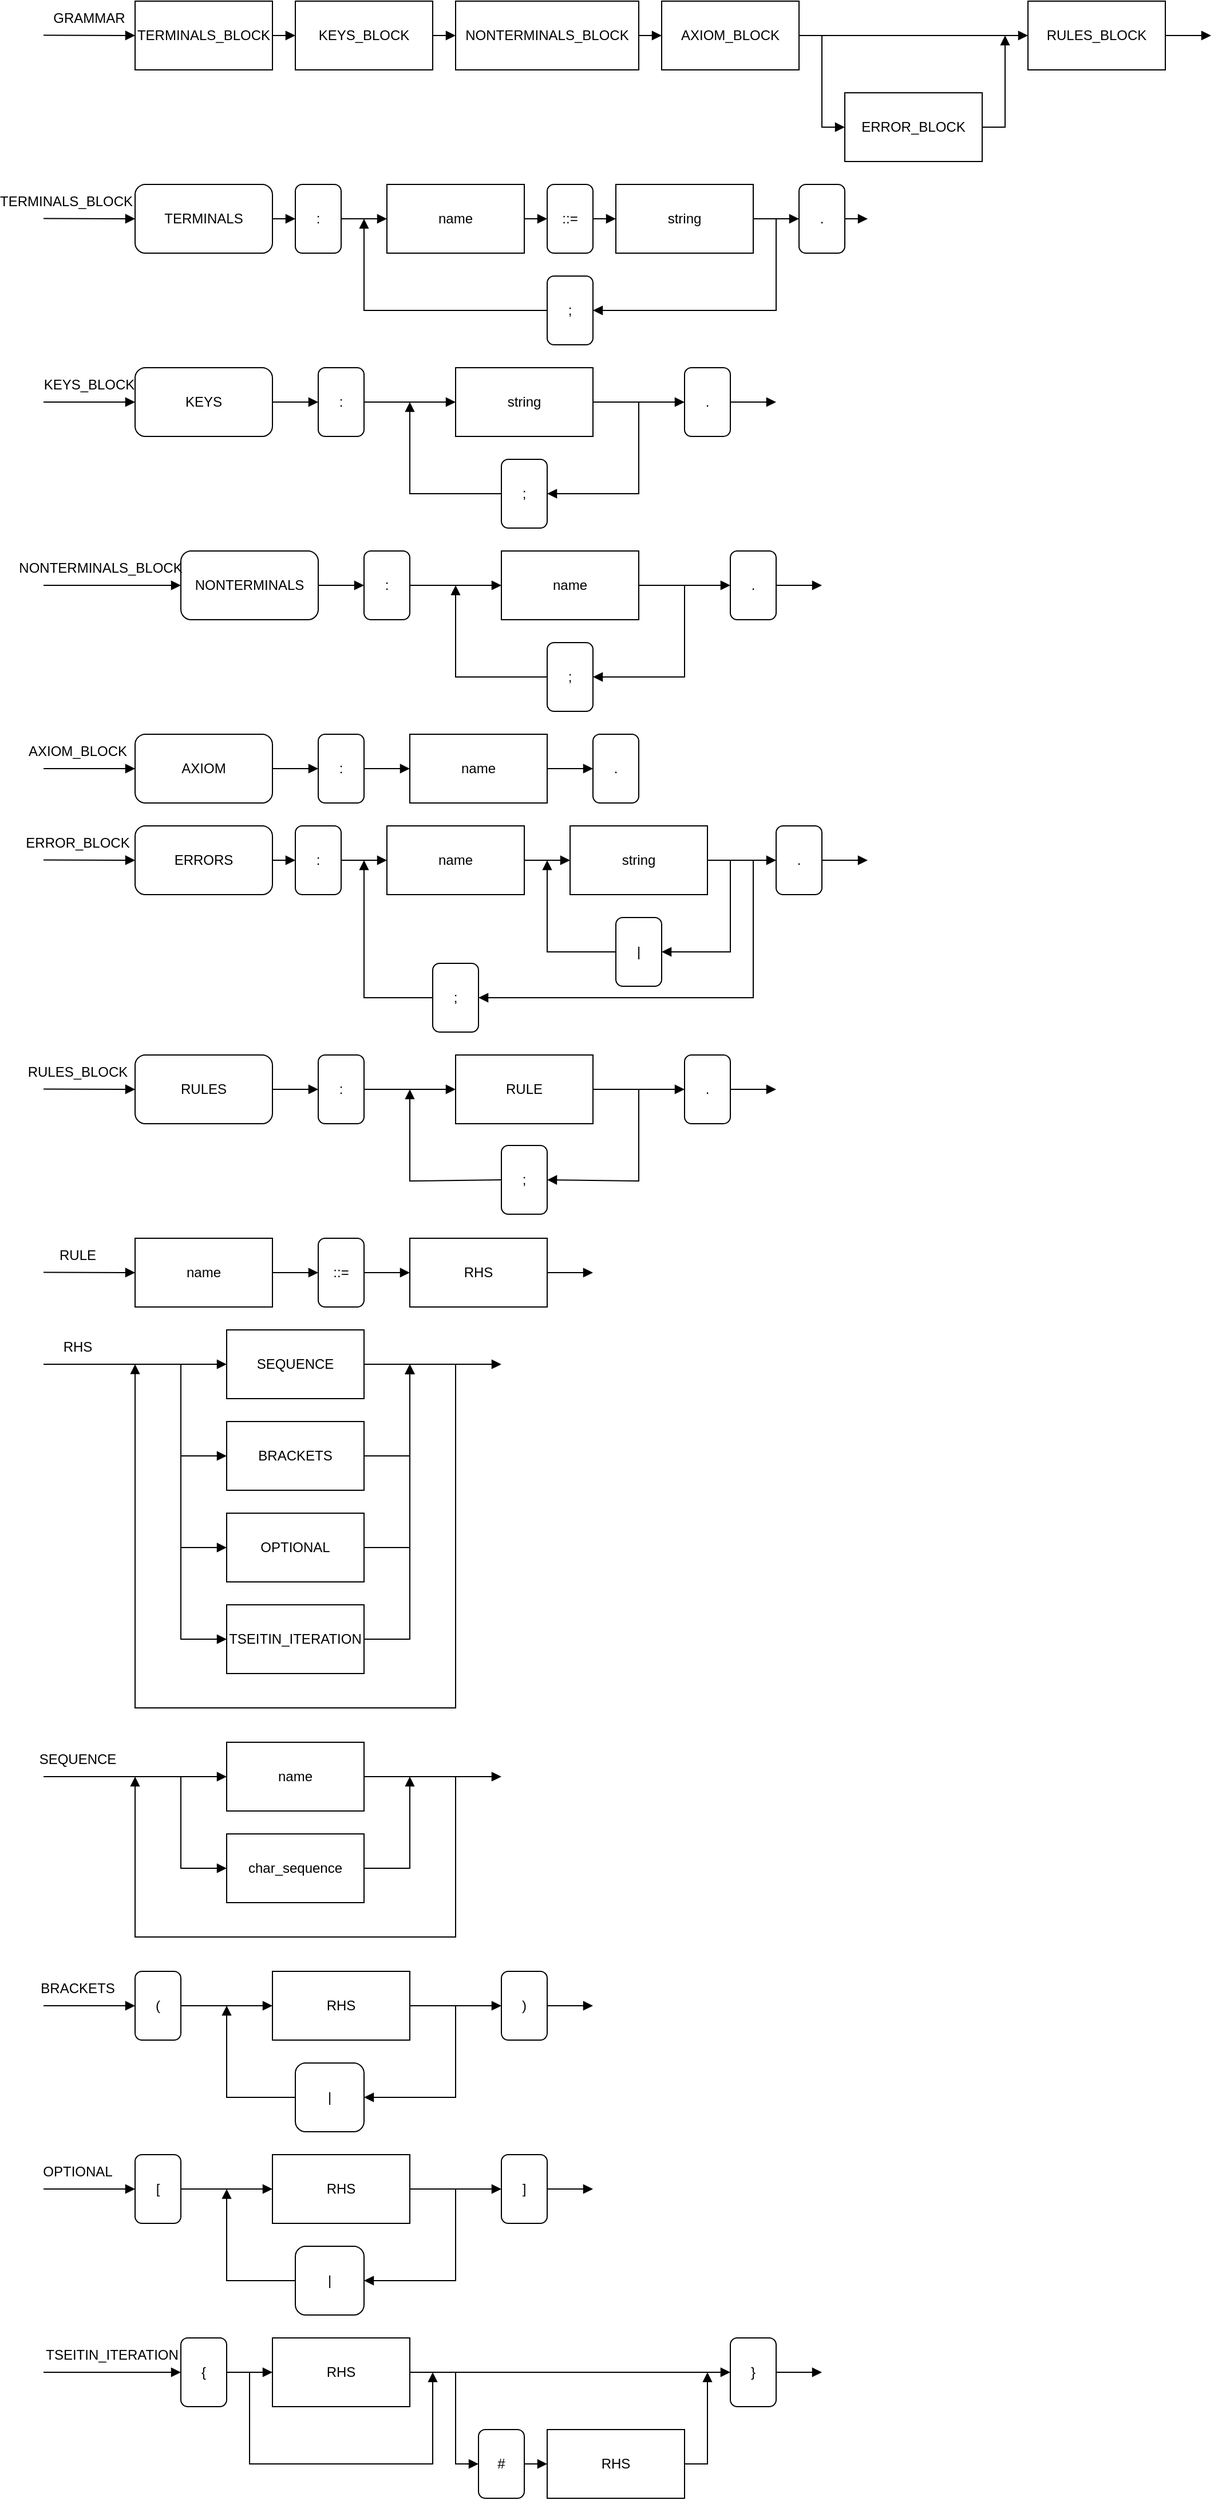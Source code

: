 <mxfile version="21.1.5" type="github">
  <diagram name="Страница 1" id="qNhFqZVVRsYE3jFUORQy">
    <mxGraphModel dx="1687" dy="2096" grid="1" gridSize="10" guides="1" tooltips="1" connect="1" arrows="1" fold="1" page="1" pageScale="1" pageWidth="827" pageHeight="1169" math="0" shadow="0">
      <root>
        <mxCell id="0" />
        <mxCell id="1" parent="0" />
        <mxCell id="5MP9on7kLRXi6ePTYMJ1-1" value="RULE" style="rounded=0;whiteSpace=wrap;html=1;fillColor=none;" parent="1" vertex="1">
          <mxGeometry x="400" y="210" width="120" height="60" as="geometry" />
        </mxCell>
        <mxCell id="5MP9on7kLRXi6ePTYMJ1-2" value=";" style="rounded=1;whiteSpace=wrap;html=1;fillColor=none;" parent="1" vertex="1">
          <mxGeometry x="440" y="289" width="40" height="60" as="geometry" />
        </mxCell>
        <mxCell id="5MP9on7kLRXi6ePTYMJ1-4" value="" style="endArrow=block;endFill=1;html=1;rounded=0;entryX=0;entryY=0.5;entryDx=0;entryDy=0;" parent="1" target="EMvxZKGha8OJJZh2xFW6-14" edge="1">
          <mxGeometry width="160" relative="1" as="geometry">
            <mxPoint x="520" y="240" as="sourcePoint" />
            <mxPoint x="600" y="240" as="targetPoint" />
          </mxGeometry>
        </mxCell>
        <mxCell id="5MP9on7kLRXi6ePTYMJ1-6" value="" style="endArrow=block;endFill=1;html=1;rounded=0;entryX=0;entryY=0.5;entryDx=0;entryDy=0;" parent="1" target="M0sprc6MTU-JVw_y2PMc-1" edge="1">
          <mxGeometry width="160" relative="1" as="geometry">
            <mxPoint x="40" y="239.71" as="sourcePoint" />
            <mxPoint x="120" y="240" as="targetPoint" />
          </mxGeometry>
        </mxCell>
        <mxCell id="5MP9on7kLRXi6ePTYMJ1-7" value="" style="endArrow=block;endFill=1;html=1;rounded=0;entryX=1;entryY=0.5;entryDx=0;entryDy=0;" parent="1" target="5MP9on7kLRXi6ePTYMJ1-2" edge="1">
          <mxGeometry width="160" relative="1" as="geometry">
            <mxPoint x="560" y="240" as="sourcePoint" />
            <mxPoint x="480" y="320.0" as="targetPoint" />
            <Array as="points">
              <mxPoint x="560" y="320" />
            </Array>
          </mxGeometry>
        </mxCell>
        <mxCell id="5MP9on7kLRXi6ePTYMJ1-8" value="" style="endArrow=block;endFill=1;html=1;rounded=0;exitX=0;exitY=0.5;exitDx=0;exitDy=0;" parent="1" source="5MP9on7kLRXi6ePTYMJ1-2" edge="1">
          <mxGeometry width="160" relative="1" as="geometry">
            <mxPoint x="280" y="320.0" as="sourcePoint" />
            <mxPoint x="360" y="240" as="targetPoint" />
            <Array as="points">
              <mxPoint x="360" y="320" />
            </Array>
          </mxGeometry>
        </mxCell>
        <mxCell id="5MP9on7kLRXi6ePTYMJ1-10" value="RULES_BLOCK" style="text;html=1;strokeColor=none;fillColor=none;align=center;verticalAlign=middle;whiteSpace=wrap;rounded=0;" parent="1" vertex="1">
          <mxGeometry x="40" y="210" width="60" height="30" as="geometry" />
        </mxCell>
        <mxCell id="5MP9on7kLRXi6ePTYMJ1-11" value="name" style="rounded=0;whiteSpace=wrap;html=1;fillColor=none;" parent="1" vertex="1">
          <mxGeometry x="120" y="370" width="120" height="60" as="geometry" />
        </mxCell>
        <mxCell id="5MP9on7kLRXi6ePTYMJ1-14" value="" style="endArrow=block;endFill=1;html=1;rounded=0;entryX=0;entryY=0.5;entryDx=0;entryDy=0;" parent="1" target="5MP9on7kLRXi6ePTYMJ1-11" edge="1">
          <mxGeometry width="160" relative="1" as="geometry">
            <mxPoint x="40" y="399.71" as="sourcePoint" />
            <mxPoint x="120" y="400" as="targetPoint" />
          </mxGeometry>
        </mxCell>
        <mxCell id="5MP9on7kLRXi6ePTYMJ1-17" value="RULE" style="text;html=1;strokeColor=none;fillColor=none;align=center;verticalAlign=middle;whiteSpace=wrap;rounded=0;" parent="1" vertex="1">
          <mxGeometry x="40" y="370" width="60" height="30" as="geometry" />
        </mxCell>
        <mxCell id="5MP9on7kLRXi6ePTYMJ1-27" value="" style="edgeStyle=orthogonalEdgeStyle;rounded=0;orthogonalLoop=1;jettySize=auto;html=1;endArrow=block;endFill=1;" parent="1" source="5MP9on7kLRXi6ePTYMJ1-21" target="5MP9on7kLRXi6ePTYMJ1-24" edge="1">
          <mxGeometry relative="1" as="geometry" />
        </mxCell>
        <mxCell id="5MP9on7kLRXi6ePTYMJ1-21" value="::=" style="rounded=1;whiteSpace=wrap;html=1;fillColor=none;" parent="1" vertex="1">
          <mxGeometry x="280" y="370" width="40" height="60" as="geometry" />
        </mxCell>
        <mxCell id="5MP9on7kLRXi6ePTYMJ1-22" value="" style="endArrow=block;endFill=1;html=1;rounded=0;exitX=1;exitY=0.5;exitDx=0;exitDy=0;" parent="1" source="5MP9on7kLRXi6ePTYMJ1-11" target="5MP9on7kLRXi6ePTYMJ1-21" edge="1">
          <mxGeometry width="160" relative="1" as="geometry">
            <mxPoint x="250" y="210" as="sourcePoint" />
            <mxPoint x="330" y="210" as="targetPoint" />
          </mxGeometry>
        </mxCell>
        <mxCell id="5MP9on7kLRXi6ePTYMJ1-24" value="RHS" style="rounded=0;whiteSpace=wrap;html=1;fillColor=none;" parent="1" vertex="1">
          <mxGeometry x="360" y="370" width="120" height="60" as="geometry" />
        </mxCell>
        <mxCell id="5MP9on7kLRXi6ePTYMJ1-28" value="" style="edgeStyle=orthogonalEdgeStyle;rounded=0;orthogonalLoop=1;jettySize=auto;html=1;endArrow=block;endFill=1;exitX=1;exitY=0.5;exitDx=0;exitDy=0;" parent="1" source="5MP9on7kLRXi6ePTYMJ1-24" edge="1">
          <mxGeometry relative="1" as="geometry">
            <mxPoint x="410" y="410" as="sourcePoint" />
            <mxPoint x="520" y="400" as="targetPoint" />
          </mxGeometry>
        </mxCell>
        <mxCell id="5MP9on7kLRXi6ePTYMJ1-29" value="SEQUENCE" style="rounded=0;whiteSpace=wrap;html=1;fillColor=none;" parent="1" vertex="1">
          <mxGeometry x="200" y="450" width="120" height="60" as="geometry" />
        </mxCell>
        <mxCell id="5MP9on7kLRXi6ePTYMJ1-30" value="" style="endArrow=block;endFill=1;html=1;rounded=0;entryX=0;entryY=0.5;entryDx=0;entryDy=0;" parent="1" target="5MP9on7kLRXi6ePTYMJ1-29" edge="1">
          <mxGeometry width="160" relative="1" as="geometry">
            <mxPoint x="40" y="480" as="sourcePoint" />
            <mxPoint x="160" y="480" as="targetPoint" />
          </mxGeometry>
        </mxCell>
        <mxCell id="5MP9on7kLRXi6ePTYMJ1-31" value="RHS" style="text;html=1;strokeColor=none;fillColor=none;align=center;verticalAlign=middle;whiteSpace=wrap;rounded=0;" parent="1" vertex="1">
          <mxGeometry x="40" y="450" width="60" height="30" as="geometry" />
        </mxCell>
        <mxCell id="5MP9on7kLRXi6ePTYMJ1-33" value="BRACKETS" style="rounded=0;whiteSpace=wrap;html=1;fillColor=none;" parent="1" vertex="1">
          <mxGeometry x="200" y="530" width="120" height="60" as="geometry" />
        </mxCell>
        <mxCell id="5MP9on7kLRXi6ePTYMJ1-34" value="" style="endArrow=block;endFill=1;html=1;rounded=0;entryX=0;entryY=0.5;entryDx=0;entryDy=0;" parent="1" target="5MP9on7kLRXi6ePTYMJ1-33" edge="1">
          <mxGeometry width="160" relative="1" as="geometry">
            <mxPoint x="160" y="480" as="sourcePoint" />
            <mxPoint x="210" y="490" as="targetPoint" />
            <Array as="points">
              <mxPoint x="160" y="560" />
            </Array>
          </mxGeometry>
        </mxCell>
        <mxCell id="5MP9on7kLRXi6ePTYMJ1-38" value="" style="endArrow=block;endFill=1;html=1;rounded=0;exitX=1;exitY=0.5;exitDx=0;exitDy=0;" parent="1" source="5MP9on7kLRXi6ePTYMJ1-29" edge="1">
          <mxGeometry width="160" relative="1" as="geometry">
            <mxPoint x="414" y="480" as="sourcePoint" />
            <mxPoint x="440" y="480" as="targetPoint" />
          </mxGeometry>
        </mxCell>
        <mxCell id="5MP9on7kLRXi6ePTYMJ1-61" value="" style="endArrow=block;endFill=1;html=1;rounded=0;exitX=1;exitY=0.5;exitDx=0;exitDy=0;" parent="1" source="5MP9on7kLRXi6ePTYMJ1-33" edge="1">
          <mxGeometry width="160" relative="1" as="geometry">
            <mxPoint x="170" y="490" as="sourcePoint" />
            <mxPoint x="360" y="480" as="targetPoint" />
            <Array as="points">
              <mxPoint x="360" y="560" />
            </Array>
          </mxGeometry>
        </mxCell>
        <mxCell id="x1TAo-HUrfApQlSHcTBA-4" value="" style="edgeStyle=orthogonalEdgeStyle;rounded=0;orthogonalLoop=1;jettySize=auto;html=1;endArrow=block;endFill=1;" parent="1" edge="1">
          <mxGeometry relative="1" as="geometry">
            <mxPoint x="400" y="480" as="sourcePoint" />
            <mxPoint x="120" y="480" as="targetPoint" />
            <Array as="points">
              <mxPoint x="400" y="780" />
              <mxPoint x="120" y="780" />
            </Array>
          </mxGeometry>
        </mxCell>
        <mxCell id="EMvxZKGha8OJJZh2xFW6-14" value="." style="rounded=1;whiteSpace=wrap;html=1;fillColor=none;" parent="1" vertex="1">
          <mxGeometry x="600" y="210" width="40" height="60" as="geometry" />
        </mxCell>
        <mxCell id="EMvxZKGha8OJJZh2xFW6-16" value="" style="edgeStyle=orthogonalEdgeStyle;rounded=0;orthogonalLoop=1;jettySize=auto;html=1;endArrow=block;endFill=1;exitX=1;exitY=0.5;exitDx=0;exitDy=0;" parent="1" source="EMvxZKGha8OJJZh2xFW6-14" edge="1">
          <mxGeometry relative="1" as="geometry">
            <mxPoint x="780" y="410" as="sourcePoint" />
            <mxPoint x="680" y="240" as="targetPoint" />
          </mxGeometry>
        </mxCell>
        <mxCell id="EMvxZKGha8OJJZh2xFW6-17" value="ERRORS" style="rounded=1;whiteSpace=wrap;html=1;fillColor=none;" parent="1" vertex="1">
          <mxGeometry x="120" y="10" width="120" height="60" as="geometry" />
        </mxCell>
        <mxCell id="EMvxZKGha8OJJZh2xFW6-19" value="" style="endArrow=block;endFill=1;html=1;rounded=0;entryX=0;entryY=0.5;entryDx=0;entryDy=0;" parent="1" target="EMvxZKGha8OJJZh2xFW6-24" edge="1">
          <mxGeometry width="160" relative="1" as="geometry">
            <mxPoint x="240" y="40" as="sourcePoint" />
            <mxPoint x="320" y="40" as="targetPoint" />
          </mxGeometry>
        </mxCell>
        <mxCell id="EMvxZKGha8OJJZh2xFW6-20" value="" style="endArrow=block;endFill=1;html=1;rounded=0;entryX=0;entryY=0.5;entryDx=0;entryDy=0;" parent="1" target="EMvxZKGha8OJJZh2xFW6-17" edge="1">
          <mxGeometry width="160" relative="1" as="geometry">
            <mxPoint x="40" y="39.71" as="sourcePoint" />
            <mxPoint x="120" y="40" as="targetPoint" />
          </mxGeometry>
        </mxCell>
        <mxCell id="EMvxZKGha8OJJZh2xFW6-23" value="ERROR_BLOCK" style="text;html=1;strokeColor=none;fillColor=none;align=center;verticalAlign=middle;whiteSpace=wrap;rounded=0;" parent="1" vertex="1">
          <mxGeometry x="40" y="10" width="60" height="30" as="geometry" />
        </mxCell>
        <mxCell id="EMvxZKGha8OJJZh2xFW6-24" value=":" style="rounded=1;whiteSpace=wrap;html=1;fillColor=none;" parent="1" vertex="1">
          <mxGeometry x="260" y="10" width="40" height="60" as="geometry" />
        </mxCell>
        <mxCell id="EMvxZKGha8OJJZh2xFW6-26" value="name" style="rounded=0;whiteSpace=wrap;html=1;fillColor=none;" parent="1" vertex="1">
          <mxGeometry x="340" y="10" width="120" height="60" as="geometry" />
        </mxCell>
        <mxCell id="EMvxZKGha8OJJZh2xFW6-27" value="string" style="rounded=0;whiteSpace=wrap;html=1;fillColor=none;" parent="1" vertex="1">
          <mxGeometry x="500" y="10" width="120" height="60" as="geometry" />
        </mxCell>
        <mxCell id="EMvxZKGha8OJJZh2xFW6-28" value="" style="endArrow=block;endFill=1;html=1;rounded=0;entryX=0;entryY=0.5;entryDx=0;entryDy=0;exitX=1;exitY=0.5;exitDx=0;exitDy=0;" parent="1" source="EMvxZKGha8OJJZh2xFW6-24" target="EMvxZKGha8OJJZh2xFW6-26" edge="1">
          <mxGeometry width="160" relative="1" as="geometry">
            <mxPoint x="250" y="50" as="sourcePoint" />
            <mxPoint x="290" y="50" as="targetPoint" />
          </mxGeometry>
        </mxCell>
        <mxCell id="EMvxZKGha8OJJZh2xFW6-29" value=";" style="rounded=1;whiteSpace=wrap;html=1;fillColor=none;" parent="1" vertex="1">
          <mxGeometry x="380" y="130" width="40" height="60" as="geometry" />
        </mxCell>
        <mxCell id="EMvxZKGha8OJJZh2xFW6-30" value="" style="endArrow=block;endFill=1;html=1;rounded=0;exitX=1;exitY=0.5;exitDx=0;exitDy=0;entryX=0;entryY=0.5;entryDx=0;entryDy=0;" parent="1" source="EMvxZKGha8OJJZh2xFW6-27" target="EMvxZKGha8OJJZh2xFW6-34" edge="1">
          <mxGeometry width="160" relative="1" as="geometry">
            <mxPoint x="330" y="50" as="sourcePoint" />
            <mxPoint x="760" y="40" as="targetPoint" />
          </mxGeometry>
        </mxCell>
        <mxCell id="EMvxZKGha8OJJZh2xFW6-31" value="" style="endArrow=block;endFill=1;html=1;rounded=0;entryX=0;entryY=0.5;entryDx=0;entryDy=0;exitX=1;exitY=0.5;exitDx=0;exitDy=0;" parent="1" source="EMvxZKGha8OJJZh2xFW6-26" target="EMvxZKGha8OJJZh2xFW6-27" edge="1">
          <mxGeometry width="160" relative="1" as="geometry">
            <mxPoint x="520" y="40" as="sourcePoint" />
            <mxPoint x="410" y="50" as="targetPoint" />
          </mxGeometry>
        </mxCell>
        <mxCell id="EMvxZKGha8OJJZh2xFW6-32" value="" style="endArrow=block;endFill=1;html=1;rounded=0;exitX=0;exitY=0.5;exitDx=0;exitDy=0;" parent="1" source="EMvxZKGha8OJJZh2xFW6-29" edge="1">
          <mxGeometry width="160" relative="1" as="geometry">
            <mxPoint x="340" y="60" as="sourcePoint" />
            <mxPoint x="320" y="40" as="targetPoint" />
            <Array as="points">
              <mxPoint x="320" y="160" />
            </Array>
          </mxGeometry>
        </mxCell>
        <mxCell id="EMvxZKGha8OJJZh2xFW6-33" value="" style="endArrow=block;endFill=1;html=1;rounded=0;entryX=1;entryY=0.5;entryDx=0;entryDy=0;" parent="1" target="EMvxZKGha8OJJZh2xFW6-29" edge="1">
          <mxGeometry width="160" relative="1" as="geometry">
            <mxPoint x="660" y="40" as="sourcePoint" />
            <mxPoint x="560" y="120" as="targetPoint" />
            <Array as="points">
              <mxPoint x="660" y="160" />
            </Array>
          </mxGeometry>
        </mxCell>
        <mxCell id="EMvxZKGha8OJJZh2xFW6-34" value="." style="rounded=1;whiteSpace=wrap;html=1;fillColor=none;" parent="1" vertex="1">
          <mxGeometry x="680" y="10" width="40" height="60" as="geometry" />
        </mxCell>
        <mxCell id="EMvxZKGha8OJJZh2xFW6-35" value="" style="edgeStyle=orthogonalEdgeStyle;rounded=0;orthogonalLoop=1;jettySize=auto;html=1;endArrow=block;endFill=1;exitX=1;exitY=0.5;exitDx=0;exitDy=0;" parent="1" source="EMvxZKGha8OJJZh2xFW6-34" edge="1">
          <mxGeometry relative="1" as="geometry">
            <mxPoint x="370" y="210" as="sourcePoint" />
            <mxPoint x="760" y="40" as="targetPoint" />
          </mxGeometry>
        </mxCell>
        <mxCell id="EMvxZKGha8OJJZh2xFW6-36" value="AXIOM" style="rounded=1;whiteSpace=wrap;html=1;fillColor=none;" parent="1" vertex="1">
          <mxGeometry x="120" y="-70" width="120" height="60" as="geometry" />
        </mxCell>
        <mxCell id="EMvxZKGha8OJJZh2xFW6-37" value="" style="endArrow=block;endFill=1;html=1;rounded=0;entryX=0;entryY=0.5;entryDx=0;entryDy=0;exitX=0;exitY=1;exitDx=0;exitDy=0;" parent="1" source="EMvxZKGha8OJJZh2xFW6-38" target="EMvxZKGha8OJJZh2xFW6-36" edge="1">
          <mxGeometry width="160" relative="1" as="geometry">
            <mxPoint x="30" y="-40.29" as="sourcePoint" />
            <mxPoint x="110" y="-40" as="targetPoint" />
          </mxGeometry>
        </mxCell>
        <mxCell id="EMvxZKGha8OJJZh2xFW6-38" value="AXIOM_BLOCK" style="text;html=1;strokeColor=none;fillColor=none;align=center;verticalAlign=middle;whiteSpace=wrap;rounded=0;" parent="1" vertex="1">
          <mxGeometry x="40" y="-70" width="60" height="30" as="geometry" />
        </mxCell>
        <mxCell id="EMvxZKGha8OJJZh2xFW6-39" value="" style="edgeStyle=orthogonalEdgeStyle;rounded=0;orthogonalLoop=1;jettySize=auto;html=1;endArrow=block;endFill=1;" parent="1" source="EMvxZKGha8OJJZh2xFW6-40" target="EMvxZKGha8OJJZh2xFW6-42" edge="1">
          <mxGeometry relative="1" as="geometry" />
        </mxCell>
        <mxCell id="EMvxZKGha8OJJZh2xFW6-40" value=":" style="rounded=1;whiteSpace=wrap;html=1;fillColor=none;" parent="1" vertex="1">
          <mxGeometry x="280" y="-70" width="40" height="60" as="geometry" />
        </mxCell>
        <mxCell id="EMvxZKGha8OJJZh2xFW6-41" value="" style="endArrow=block;endFill=1;html=1;rounded=0;exitX=1;exitY=0.5;exitDx=0;exitDy=0;" parent="1" source="EMvxZKGha8OJJZh2xFW6-36" target="EMvxZKGha8OJJZh2xFW6-40" edge="1">
          <mxGeometry width="160" relative="1" as="geometry">
            <mxPoint x="240" y="-230" as="sourcePoint" />
            <mxPoint x="320" y="-230" as="targetPoint" />
          </mxGeometry>
        </mxCell>
        <mxCell id="EMvxZKGha8OJJZh2xFW6-42" value="name" style="rounded=0;whiteSpace=wrap;html=1;fillColor=none;" parent="1" vertex="1">
          <mxGeometry x="360" y="-70" width="120" height="60" as="geometry" />
        </mxCell>
        <mxCell id="EMvxZKGha8OJJZh2xFW6-43" value="" style="edgeStyle=orthogonalEdgeStyle;rounded=0;orthogonalLoop=1;jettySize=auto;html=1;endArrow=block;endFill=1;exitX=1;exitY=0.5;exitDx=0;exitDy=0;entryX=0;entryY=0.5;entryDx=0;entryDy=0;" parent="1" source="EMvxZKGha8OJJZh2xFW6-42" target="EMvxZKGha8OJJZh2xFW6-45" edge="1">
          <mxGeometry relative="1" as="geometry">
            <mxPoint x="400" y="-30" as="sourcePoint" />
            <mxPoint x="510" y="-40" as="targetPoint" />
          </mxGeometry>
        </mxCell>
        <mxCell id="EMvxZKGha8OJJZh2xFW6-45" value="." style="rounded=1;whiteSpace=wrap;html=1;fillColor=none;" parent="1" vertex="1">
          <mxGeometry x="520" y="-70" width="40" height="60" as="geometry" />
        </mxCell>
        <mxCell id="EMvxZKGha8OJJZh2xFW6-46" value="NONTERMINALS" style="rounded=1;whiteSpace=wrap;html=1;fillColor=none;" parent="1" vertex="1">
          <mxGeometry x="160" y="-230" width="120" height="60" as="geometry" />
        </mxCell>
        <mxCell id="EMvxZKGha8OJJZh2xFW6-47" value="" style="endArrow=block;endFill=1;html=1;rounded=0;entryX=0;entryY=0.5;entryDx=0;entryDy=0;" parent="1" target="EMvxZKGha8OJJZh2xFW6-50" edge="1">
          <mxGeometry width="160" relative="1" as="geometry">
            <mxPoint x="280" y="-200" as="sourcePoint" />
            <mxPoint x="360" y="-200" as="targetPoint" />
          </mxGeometry>
        </mxCell>
        <mxCell id="EMvxZKGha8OJJZh2xFW6-48" value="" style="endArrow=block;endFill=1;html=1;rounded=0;entryX=0;entryY=0.5;entryDx=0;entryDy=0;" parent="1" target="EMvxZKGha8OJJZh2xFW6-46" edge="1">
          <mxGeometry width="160" relative="1" as="geometry">
            <mxPoint x="40" y="-200" as="sourcePoint" />
            <mxPoint x="160" y="-200" as="targetPoint" />
          </mxGeometry>
        </mxCell>
        <mxCell id="EMvxZKGha8OJJZh2xFW6-49" value="NONTERMINALS_BLOCK" style="text;html=1;strokeColor=none;fillColor=none;align=center;verticalAlign=middle;whiteSpace=wrap;rounded=0;" parent="1" vertex="1">
          <mxGeometry x="60" y="-230" width="60" height="30" as="geometry" />
        </mxCell>
        <mxCell id="EMvxZKGha8OJJZh2xFW6-50" value=":" style="rounded=1;whiteSpace=wrap;html=1;fillColor=none;" parent="1" vertex="1">
          <mxGeometry x="320" y="-230" width="40" height="60" as="geometry" />
        </mxCell>
        <mxCell id="EMvxZKGha8OJJZh2xFW6-51" value="name" style="rounded=0;whiteSpace=wrap;html=1;fillColor=none;" parent="1" vertex="1">
          <mxGeometry x="440" y="-230" width="120" height="60" as="geometry" />
        </mxCell>
        <mxCell id="EMvxZKGha8OJJZh2xFW6-53" value="" style="endArrow=block;endFill=1;html=1;rounded=0;entryX=0;entryY=0.5;entryDx=0;entryDy=0;exitX=1;exitY=0.5;exitDx=0;exitDy=0;" parent="1" source="EMvxZKGha8OJJZh2xFW6-50" target="EMvxZKGha8OJJZh2xFW6-51" edge="1">
          <mxGeometry width="160" relative="1" as="geometry">
            <mxPoint x="290" y="-190" as="sourcePoint" />
            <mxPoint x="330" y="-190" as="targetPoint" />
          </mxGeometry>
        </mxCell>
        <mxCell id="EMvxZKGha8OJJZh2xFW6-54" value=";" style="rounded=1;whiteSpace=wrap;html=1;fillColor=none;" parent="1" vertex="1">
          <mxGeometry x="480" y="-150" width="40" height="60" as="geometry" />
        </mxCell>
        <mxCell id="EMvxZKGha8OJJZh2xFW6-56" value="" style="endArrow=block;endFill=1;html=1;rounded=0;entryX=0;entryY=0.5;entryDx=0;entryDy=0;" parent="1" target="EMvxZKGha8OJJZh2xFW6-59" edge="1">
          <mxGeometry width="160" relative="1" as="geometry">
            <mxPoint x="560" y="-200" as="sourcePoint" />
            <mxPoint x="600" y="-200" as="targetPoint" />
          </mxGeometry>
        </mxCell>
        <mxCell id="EMvxZKGha8OJJZh2xFW6-57" value="" style="endArrow=block;endFill=1;html=1;rounded=0;" parent="1" edge="1">
          <mxGeometry width="160" relative="1" as="geometry">
            <mxPoint x="480" y="-120" as="sourcePoint" />
            <mxPoint x="400" y="-200" as="targetPoint" />
            <Array as="points">
              <mxPoint x="400" y="-120" />
            </Array>
          </mxGeometry>
        </mxCell>
        <mxCell id="EMvxZKGha8OJJZh2xFW6-58" value="" style="endArrow=block;endFill=1;html=1;rounded=0;entryX=1;entryY=0.5;entryDx=0;entryDy=0;" parent="1" target="EMvxZKGha8OJJZh2xFW6-54" edge="1">
          <mxGeometry width="160" relative="1" as="geometry">
            <mxPoint x="600" y="-200" as="sourcePoint" />
            <mxPoint x="600" y="-120" as="targetPoint" />
            <Array as="points">
              <mxPoint x="600" y="-120" />
            </Array>
          </mxGeometry>
        </mxCell>
        <mxCell id="EMvxZKGha8OJJZh2xFW6-59" value="." style="rounded=1;whiteSpace=wrap;html=1;fillColor=none;" parent="1" vertex="1">
          <mxGeometry x="640" y="-230" width="40" height="60" as="geometry" />
        </mxCell>
        <mxCell id="EMvxZKGha8OJJZh2xFW6-60" value="" style="edgeStyle=orthogonalEdgeStyle;rounded=0;orthogonalLoop=1;jettySize=auto;html=1;endArrow=block;endFill=1;exitX=1;exitY=0.5;exitDx=0;exitDy=0;" parent="1" source="EMvxZKGha8OJJZh2xFW6-59" edge="1">
          <mxGeometry relative="1" as="geometry">
            <mxPoint x="410" y="-30" as="sourcePoint" />
            <mxPoint x="720" y="-200" as="targetPoint" />
          </mxGeometry>
        </mxCell>
        <mxCell id="EMvxZKGha8OJJZh2xFW6-61" value="KEYS" style="rounded=1;whiteSpace=wrap;html=1;fillColor=none;" parent="1" vertex="1">
          <mxGeometry x="120" y="-390" width="120" height="60" as="geometry" />
        </mxCell>
        <mxCell id="EMvxZKGha8OJJZh2xFW6-62" value="" style="endArrow=block;endFill=1;html=1;rounded=0;entryX=0;entryY=0.5;entryDx=0;entryDy=0;" parent="1" target="EMvxZKGha8OJJZh2xFW6-65" edge="1">
          <mxGeometry width="160" relative="1" as="geometry">
            <mxPoint x="240" y="-360" as="sourcePoint" />
            <mxPoint x="320" y="-360" as="targetPoint" />
          </mxGeometry>
        </mxCell>
        <mxCell id="EMvxZKGha8OJJZh2xFW6-63" value="" style="endArrow=block;endFill=1;html=1;rounded=0;entryX=0;entryY=0.5;entryDx=0;entryDy=0;" parent="1" target="EMvxZKGha8OJJZh2xFW6-61" edge="1">
          <mxGeometry width="160" relative="1" as="geometry">
            <mxPoint x="40" y="-360" as="sourcePoint" />
            <mxPoint x="120" y="-360" as="targetPoint" />
          </mxGeometry>
        </mxCell>
        <mxCell id="EMvxZKGha8OJJZh2xFW6-64" value="KEYS_BLOCK" style="text;html=1;strokeColor=none;fillColor=none;align=center;verticalAlign=middle;whiteSpace=wrap;rounded=0;" parent="1" vertex="1">
          <mxGeometry x="50" y="-390" width="60" height="30" as="geometry" />
        </mxCell>
        <mxCell id="EMvxZKGha8OJJZh2xFW6-65" value=":" style="rounded=1;whiteSpace=wrap;html=1;fillColor=none;" parent="1" vertex="1">
          <mxGeometry x="280" y="-390" width="40" height="60" as="geometry" />
        </mxCell>
        <mxCell id="EMvxZKGha8OJJZh2xFW6-66" value="string" style="rounded=0;whiteSpace=wrap;html=1;fillColor=none;" parent="1" vertex="1">
          <mxGeometry x="400" y="-390" width="120" height="60" as="geometry" />
        </mxCell>
        <mxCell id="EMvxZKGha8OJJZh2xFW6-67" value="" style="endArrow=block;endFill=1;html=1;rounded=0;entryX=0;entryY=0.5;entryDx=0;entryDy=0;exitX=1;exitY=0.5;exitDx=0;exitDy=0;" parent="1" source="EMvxZKGha8OJJZh2xFW6-65" target="EMvxZKGha8OJJZh2xFW6-66" edge="1">
          <mxGeometry width="160" relative="1" as="geometry">
            <mxPoint x="250" y="-350" as="sourcePoint" />
            <mxPoint x="290" y="-350" as="targetPoint" />
          </mxGeometry>
        </mxCell>
        <mxCell id="EMvxZKGha8OJJZh2xFW6-68" value=";" style="rounded=1;whiteSpace=wrap;html=1;fillColor=none;" parent="1" vertex="1">
          <mxGeometry x="440" y="-310" width="40" height="60" as="geometry" />
        </mxCell>
        <mxCell id="EMvxZKGha8OJJZh2xFW6-69" value="" style="endArrow=block;endFill=1;html=1;rounded=0;entryX=0;entryY=0.5;entryDx=0;entryDy=0;" parent="1" target="EMvxZKGha8OJJZh2xFW6-72" edge="1">
          <mxGeometry width="160" relative="1" as="geometry">
            <mxPoint x="520" y="-360" as="sourcePoint" />
            <mxPoint x="560" y="-360" as="targetPoint" />
          </mxGeometry>
        </mxCell>
        <mxCell id="EMvxZKGha8OJJZh2xFW6-70" value="" style="endArrow=block;endFill=1;html=1;rounded=0;" parent="1" edge="1">
          <mxGeometry width="160" relative="1" as="geometry">
            <mxPoint x="440" y="-280" as="sourcePoint" />
            <mxPoint x="360" y="-360" as="targetPoint" />
            <Array as="points">
              <mxPoint x="360" y="-280" />
            </Array>
          </mxGeometry>
        </mxCell>
        <mxCell id="EMvxZKGha8OJJZh2xFW6-71" value="" style="endArrow=block;endFill=1;html=1;rounded=0;entryX=1;entryY=0.5;entryDx=0;entryDy=0;" parent="1" target="EMvxZKGha8OJJZh2xFW6-68" edge="1">
          <mxGeometry width="160" relative="1" as="geometry">
            <mxPoint x="560" y="-360" as="sourcePoint" />
            <mxPoint x="560" y="-280" as="targetPoint" />
            <Array as="points">
              <mxPoint x="560" y="-280" />
            </Array>
          </mxGeometry>
        </mxCell>
        <mxCell id="EMvxZKGha8OJJZh2xFW6-72" value="." style="rounded=1;whiteSpace=wrap;html=1;fillColor=none;" parent="1" vertex="1">
          <mxGeometry x="600" y="-390" width="40" height="60" as="geometry" />
        </mxCell>
        <mxCell id="EMvxZKGha8OJJZh2xFW6-73" value="" style="edgeStyle=orthogonalEdgeStyle;rounded=0;orthogonalLoop=1;jettySize=auto;html=1;endArrow=block;endFill=1;exitX=1;exitY=0.5;exitDx=0;exitDy=0;" parent="1" source="EMvxZKGha8OJJZh2xFW6-72" edge="1">
          <mxGeometry relative="1" as="geometry">
            <mxPoint x="370" y="-190" as="sourcePoint" />
            <mxPoint x="680" y="-360" as="targetPoint" />
          </mxGeometry>
        </mxCell>
        <mxCell id="EMvxZKGha8OJJZh2xFW6-75" value="TERMINALS" style="rounded=1;whiteSpace=wrap;html=1;fillColor=none;" parent="1" vertex="1">
          <mxGeometry x="120" y="-550" width="120" height="60" as="geometry" />
        </mxCell>
        <mxCell id="EMvxZKGha8OJJZh2xFW6-76" value="" style="endArrow=block;endFill=1;html=1;rounded=0;entryX=0;entryY=0.5;entryDx=0;entryDy=0;" parent="1" target="EMvxZKGha8OJJZh2xFW6-79" edge="1">
          <mxGeometry width="160" relative="1" as="geometry">
            <mxPoint x="240" y="-520" as="sourcePoint" />
            <mxPoint x="320" y="-520" as="targetPoint" />
          </mxGeometry>
        </mxCell>
        <mxCell id="EMvxZKGha8OJJZh2xFW6-77" value="" style="endArrow=block;endFill=1;html=1;rounded=0;entryX=0;entryY=0.5;entryDx=0;entryDy=0;" parent="1" target="EMvxZKGha8OJJZh2xFW6-75" edge="1">
          <mxGeometry width="160" relative="1" as="geometry">
            <mxPoint x="40" y="-520.29" as="sourcePoint" />
            <mxPoint x="120" y="-520" as="targetPoint" />
          </mxGeometry>
        </mxCell>
        <mxCell id="EMvxZKGha8OJJZh2xFW6-78" value="TERMINALS_BLOCK" style="text;html=1;strokeColor=none;fillColor=none;align=center;verticalAlign=middle;whiteSpace=wrap;rounded=0;" parent="1" vertex="1">
          <mxGeometry x="30" y="-550" width="60" height="30" as="geometry" />
        </mxCell>
        <mxCell id="EMvxZKGha8OJJZh2xFW6-79" value=":" style="rounded=1;whiteSpace=wrap;html=1;fillColor=none;" parent="1" vertex="1">
          <mxGeometry x="260" y="-550" width="40" height="60" as="geometry" />
        </mxCell>
        <mxCell id="EMvxZKGha8OJJZh2xFW6-80" value="name" style="rounded=0;whiteSpace=wrap;html=1;fillColor=none;" parent="1" vertex="1">
          <mxGeometry x="340" y="-550" width="120" height="60" as="geometry" />
        </mxCell>
        <mxCell id="EMvxZKGha8OJJZh2xFW6-81" value="string" style="rounded=0;whiteSpace=wrap;html=1;fillColor=none;" parent="1" vertex="1">
          <mxGeometry x="540" y="-550" width="120" height="60" as="geometry" />
        </mxCell>
        <mxCell id="EMvxZKGha8OJJZh2xFW6-82" value="" style="endArrow=block;endFill=1;html=1;rounded=0;entryX=0;entryY=0.5;entryDx=0;entryDy=0;exitX=1;exitY=0.5;exitDx=0;exitDy=0;" parent="1" source="EMvxZKGha8OJJZh2xFW6-79" target="EMvxZKGha8OJJZh2xFW6-80" edge="1">
          <mxGeometry width="160" relative="1" as="geometry">
            <mxPoint x="250" y="-510" as="sourcePoint" />
            <mxPoint x="290" y="-510" as="targetPoint" />
          </mxGeometry>
        </mxCell>
        <mxCell id="EMvxZKGha8OJJZh2xFW6-83" value="" style="endArrow=block;endFill=1;html=1;rounded=0;exitX=1;exitY=0.5;exitDx=0;exitDy=0;entryX=0;entryY=0.5;entryDx=0;entryDy=0;" parent="1" source="EMvxZKGha8OJJZh2xFW6-81" target="EMvxZKGha8OJJZh2xFW6-87" edge="1">
          <mxGeometry width="160" relative="1" as="geometry">
            <mxPoint x="330" y="-510" as="sourcePoint" />
            <mxPoint x="760" y="-520" as="targetPoint" />
          </mxGeometry>
        </mxCell>
        <mxCell id="EMvxZKGha8OJJZh2xFW6-84" value="" style="endArrow=block;endFill=1;html=1;rounded=0;entryX=0;entryY=0.5;entryDx=0;entryDy=0;exitX=1;exitY=0.5;exitDx=0;exitDy=0;" parent="1" source="EMvxZKGha8OJJZh2xFW6-80" target="EMvxZKGha8OJJZh2xFW6-90" edge="1">
          <mxGeometry width="160" relative="1" as="geometry">
            <mxPoint x="520" y="-520" as="sourcePoint" />
            <mxPoint x="410" y="-510" as="targetPoint" />
          </mxGeometry>
        </mxCell>
        <mxCell id="EMvxZKGha8OJJZh2xFW6-85" value="" style="endArrow=block;endFill=1;html=1;rounded=0;exitX=0;exitY=0.5;exitDx=0;exitDy=0;" parent="1" source="EMvxZKGha8OJJZh2xFW6-89" edge="1">
          <mxGeometry width="160" relative="1" as="geometry">
            <mxPoint x="520" y="-440" as="sourcePoint" />
            <mxPoint x="320" y="-520" as="targetPoint" />
            <Array as="points">
              <mxPoint x="320" y="-440" />
            </Array>
          </mxGeometry>
        </mxCell>
        <mxCell id="EMvxZKGha8OJJZh2xFW6-86" value="" style="endArrow=block;endFill=1;html=1;rounded=0;entryX=1;entryY=0.5;entryDx=0;entryDy=0;" parent="1" target="EMvxZKGha8OJJZh2xFW6-89" edge="1">
          <mxGeometry width="160" relative="1" as="geometry">
            <mxPoint x="680" y="-520" as="sourcePoint" />
            <mxPoint x="560" y="-440" as="targetPoint" />
            <Array as="points">
              <mxPoint x="680" y="-440" />
            </Array>
          </mxGeometry>
        </mxCell>
        <mxCell id="EMvxZKGha8OJJZh2xFW6-87" value="." style="rounded=1;whiteSpace=wrap;html=1;fillColor=none;" parent="1" vertex="1">
          <mxGeometry x="700" y="-550" width="40" height="60" as="geometry" />
        </mxCell>
        <mxCell id="EMvxZKGha8OJJZh2xFW6-88" value="" style="edgeStyle=orthogonalEdgeStyle;rounded=0;orthogonalLoop=1;jettySize=auto;html=1;endArrow=block;endFill=1;exitX=1;exitY=0.5;exitDx=0;exitDy=0;" parent="1" source="EMvxZKGha8OJJZh2xFW6-87" edge="1">
          <mxGeometry relative="1" as="geometry">
            <mxPoint x="450" y="-350" as="sourcePoint" />
            <mxPoint x="760" y="-520" as="targetPoint" />
          </mxGeometry>
        </mxCell>
        <mxCell id="EMvxZKGha8OJJZh2xFW6-89" value=";" style="rounded=1;whiteSpace=wrap;html=1;fillColor=none;" parent="1" vertex="1">
          <mxGeometry x="480" y="-470" width="40" height="60" as="geometry" />
        </mxCell>
        <mxCell id="EMvxZKGha8OJJZh2xFW6-90" value="::=" style="rounded=1;whiteSpace=wrap;html=1;fillColor=none;" parent="1" vertex="1">
          <mxGeometry x="480" y="-550" width="40" height="60" as="geometry" />
        </mxCell>
        <mxCell id="EMvxZKGha8OJJZh2xFW6-91" value="" style="endArrow=block;endFill=1;html=1;rounded=0;entryX=0;entryY=0.5;entryDx=0;entryDy=0;exitX=1;exitY=0.5;exitDx=0;exitDy=0;" parent="1" source="EMvxZKGha8OJJZh2xFW6-90" target="EMvxZKGha8OJJZh2xFW6-81" edge="1">
          <mxGeometry width="160" relative="1" as="geometry">
            <mxPoint x="530" y="-510" as="sourcePoint" />
            <mxPoint x="570" y="-510" as="targetPoint" />
          </mxGeometry>
        </mxCell>
        <mxCell id="EMvxZKGha8OJJZh2xFW6-92" value="TERMINALS_BLOCK" style="rounded=0;whiteSpace=wrap;html=1;fillColor=none;" parent="1" vertex="1">
          <mxGeometry x="120" y="-710" width="120" height="60" as="geometry" />
        </mxCell>
        <mxCell id="EMvxZKGha8OJJZh2xFW6-94" value="" style="endArrow=block;endFill=1;html=1;rounded=0;entryX=0;entryY=0.5;entryDx=0;entryDy=0;" parent="1" target="EMvxZKGha8OJJZh2xFW6-92" edge="1">
          <mxGeometry width="160" relative="1" as="geometry">
            <mxPoint x="40" y="-680.29" as="sourcePoint" />
            <mxPoint x="120" y="-680" as="targetPoint" />
          </mxGeometry>
        </mxCell>
        <mxCell id="EMvxZKGha8OJJZh2xFW6-95" value="GRAMMAR" style="text;html=1;strokeColor=none;fillColor=none;align=center;verticalAlign=middle;whiteSpace=wrap;rounded=0;" parent="1" vertex="1">
          <mxGeometry x="50" y="-710" width="60" height="30" as="geometry" />
        </mxCell>
        <mxCell id="EMvxZKGha8OJJZh2xFW6-109" value="KEYS_BLOCK" style="rounded=0;whiteSpace=wrap;html=1;fillColor=none;" parent="1" vertex="1">
          <mxGeometry x="260" y="-710" width="120" height="60" as="geometry" />
        </mxCell>
        <mxCell id="EMvxZKGha8OJJZh2xFW6-111" value="NONTERMINALS_BLOCK" style="rounded=0;whiteSpace=wrap;html=1;fillColor=none;" parent="1" vertex="1">
          <mxGeometry x="400" y="-710" width="160" height="60" as="geometry" />
        </mxCell>
        <mxCell id="EMvxZKGha8OJJZh2xFW6-112" value="AXIOM_BLOCK" style="rounded=0;whiteSpace=wrap;html=1;fillColor=none;" parent="1" vertex="1">
          <mxGeometry x="580" y="-710" width="120" height="60" as="geometry" />
        </mxCell>
        <mxCell id="EMvxZKGha8OJJZh2xFW6-113" value="ERROR_BLOCK" style="rounded=0;whiteSpace=wrap;html=1;fillColor=none;" parent="1" vertex="1">
          <mxGeometry x="740" y="-630" width="120" height="60" as="geometry" />
        </mxCell>
        <mxCell id="EMvxZKGha8OJJZh2xFW6-114" value="RULES_BLOCK" style="rounded=0;whiteSpace=wrap;html=1;fillColor=none;" parent="1" vertex="1">
          <mxGeometry x="900" y="-710" width="120" height="60" as="geometry" />
        </mxCell>
        <mxCell id="EMvxZKGha8OJJZh2xFW6-115" value="" style="endArrow=block;endFill=1;html=1;rounded=0;entryX=0;entryY=0.5;entryDx=0;entryDy=0;exitX=1;exitY=0.5;exitDx=0;exitDy=0;" parent="1" source="EMvxZKGha8OJJZh2xFW6-92" target="EMvxZKGha8OJJZh2xFW6-109" edge="1">
          <mxGeometry width="160" relative="1" as="geometry">
            <mxPoint x="310" y="-510" as="sourcePoint" />
            <mxPoint x="350" y="-510" as="targetPoint" />
          </mxGeometry>
        </mxCell>
        <mxCell id="EMvxZKGha8OJJZh2xFW6-116" value="" style="endArrow=block;endFill=1;html=1;rounded=0;entryX=0;entryY=0.5;entryDx=0;entryDy=0;exitX=1;exitY=0.5;exitDx=0;exitDy=0;" parent="1" source="EMvxZKGha8OJJZh2xFW6-109" target="EMvxZKGha8OJJZh2xFW6-111" edge="1">
          <mxGeometry width="160" relative="1" as="geometry">
            <mxPoint x="250" y="-670" as="sourcePoint" />
            <mxPoint x="270" y="-670" as="targetPoint" />
          </mxGeometry>
        </mxCell>
        <mxCell id="EMvxZKGha8OJJZh2xFW6-117" value="" style="endArrow=block;endFill=1;html=1;rounded=0;entryX=0;entryY=0.5;entryDx=0;entryDy=0;exitX=1;exitY=0.5;exitDx=0;exitDy=0;" parent="1" source="EMvxZKGha8OJJZh2xFW6-111" target="EMvxZKGha8OJJZh2xFW6-112" edge="1">
          <mxGeometry width="160" relative="1" as="geometry">
            <mxPoint x="390" y="-670" as="sourcePoint" />
            <mxPoint x="410" y="-670" as="targetPoint" />
          </mxGeometry>
        </mxCell>
        <mxCell id="EMvxZKGha8OJJZh2xFW6-118" value="" style="endArrow=block;endFill=1;html=1;rounded=0;entryX=0;entryY=0.5;entryDx=0;entryDy=0;exitX=1;exitY=0.5;exitDx=0;exitDy=0;" parent="1" source="EMvxZKGha8OJJZh2xFW6-112" target="EMvxZKGha8OJJZh2xFW6-114" edge="1">
          <mxGeometry width="160" relative="1" as="geometry">
            <mxPoint x="570" y="-670" as="sourcePoint" />
            <mxPoint x="590" y="-670" as="targetPoint" />
          </mxGeometry>
        </mxCell>
        <mxCell id="EMvxZKGha8OJJZh2xFW6-119" value="" style="endArrow=block;endFill=1;html=1;rounded=0;exitX=1;exitY=0.5;exitDx=0;exitDy=0;" parent="1" source="EMvxZKGha8OJJZh2xFW6-114" edge="1">
          <mxGeometry width="160" relative="1" as="geometry">
            <mxPoint x="710" y="-670" as="sourcePoint" />
            <mxPoint x="1060" y="-680" as="targetPoint" />
          </mxGeometry>
        </mxCell>
        <mxCell id="EMvxZKGha8OJJZh2xFW6-120" value="" style="endArrow=block;endFill=1;html=1;rounded=0;entryX=0;entryY=0.5;entryDx=0;entryDy=0;exitX=1;exitY=0.5;exitDx=0;exitDy=0;" parent="1" source="EMvxZKGha8OJJZh2xFW6-112" target="EMvxZKGha8OJJZh2xFW6-113" edge="1">
          <mxGeometry width="160" relative="1" as="geometry">
            <mxPoint x="720" y="-660" as="sourcePoint" />
            <mxPoint x="920" y="-660" as="targetPoint" />
            <Array as="points">
              <mxPoint x="720" y="-680" />
              <mxPoint x="720" y="-600" />
            </Array>
          </mxGeometry>
        </mxCell>
        <mxCell id="EMvxZKGha8OJJZh2xFW6-121" value="" style="endArrow=block;endFill=1;html=1;rounded=0;exitX=1;exitY=0.5;exitDx=0;exitDy=0;" parent="1" source="EMvxZKGha8OJJZh2xFW6-113" edge="1">
          <mxGeometry width="160" relative="1" as="geometry">
            <mxPoint x="730" y="-650" as="sourcePoint" />
            <mxPoint x="880" y="-680" as="targetPoint" />
            <Array as="points">
              <mxPoint x="880" y="-600" />
            </Array>
          </mxGeometry>
        </mxCell>
        <mxCell id="a667V6RBN3pLzcTl1_Iv-1" value="|" style="rounded=1;whiteSpace=wrap;html=1;fillColor=none;" parent="1" vertex="1">
          <mxGeometry x="540" y="90" width="40" height="60" as="geometry" />
        </mxCell>
        <mxCell id="a667V6RBN3pLzcTl1_Iv-2" value="" style="endArrow=block;endFill=1;html=1;rounded=0;exitX=0;exitY=0.5;exitDx=0;exitDy=0;" parent="1" source="a667V6RBN3pLzcTl1_Iv-1" edge="1">
          <mxGeometry width="160" relative="1" as="geometry">
            <mxPoint x="390" y="170" as="sourcePoint" />
            <mxPoint x="480" y="40" as="targetPoint" />
            <Array as="points">
              <mxPoint x="480" y="120" />
            </Array>
          </mxGeometry>
        </mxCell>
        <mxCell id="a667V6RBN3pLzcTl1_Iv-3" value="" style="endArrow=block;endFill=1;html=1;rounded=0;entryX=1;entryY=0.5;entryDx=0;entryDy=0;" parent="1" target="a667V6RBN3pLzcTl1_Iv-1" edge="1">
          <mxGeometry width="160" relative="1" as="geometry">
            <mxPoint x="640" y="40" as="sourcePoint" />
            <mxPoint x="430" y="170" as="targetPoint" />
            <Array as="points">
              <mxPoint x="640" y="120" />
            </Array>
          </mxGeometry>
        </mxCell>
        <mxCell id="M0sprc6MTU-JVw_y2PMc-1" value="RULES" style="rounded=1;whiteSpace=wrap;html=1;fillColor=none;" parent="1" vertex="1">
          <mxGeometry x="120" y="210" width="120" height="60" as="geometry" />
        </mxCell>
        <mxCell id="M0sprc6MTU-JVw_y2PMc-2" value=":" style="rounded=1;whiteSpace=wrap;html=1;fillColor=none;" parent="1" vertex="1">
          <mxGeometry x="280" y="210" width="40" height="60" as="geometry" />
        </mxCell>
        <mxCell id="M0sprc6MTU-JVw_y2PMc-3" value="" style="edgeStyle=orthogonalEdgeStyle;rounded=0;orthogonalLoop=1;jettySize=auto;html=1;endArrow=block;endFill=1;exitX=1;exitY=0.5;exitDx=0;exitDy=0;" parent="1" source="M0sprc6MTU-JVw_y2PMc-1" edge="1">
          <mxGeometry relative="1" as="geometry">
            <mxPoint x="650" y="250" as="sourcePoint" />
            <mxPoint x="280" y="240" as="targetPoint" />
          </mxGeometry>
        </mxCell>
        <mxCell id="M0sprc6MTU-JVw_y2PMc-4" value="" style="edgeStyle=orthogonalEdgeStyle;rounded=0;orthogonalLoop=1;jettySize=auto;html=1;endArrow=block;endFill=1;exitX=1;exitY=0.5;exitDx=0;exitDy=0;entryX=0;entryY=0.5;entryDx=0;entryDy=0;" parent="1" source="M0sprc6MTU-JVw_y2PMc-2" target="5MP9on7kLRXi6ePTYMJ1-1" edge="1">
          <mxGeometry relative="1" as="geometry">
            <mxPoint x="250" y="250" as="sourcePoint" />
            <mxPoint x="290" y="250" as="targetPoint" />
          </mxGeometry>
        </mxCell>
        <mxCell id="G-3sDtja67vkl1eKElZE-12" value="name" style="rounded=0;whiteSpace=wrap;html=1;fillColor=none;" vertex="1" parent="1">
          <mxGeometry x="200" y="810" width="120" height="60" as="geometry" />
        </mxCell>
        <mxCell id="G-3sDtja67vkl1eKElZE-13" value="char_sequence" style="rounded=0;whiteSpace=wrap;html=1;fillColor=none;" vertex="1" parent="1">
          <mxGeometry x="200" y="890" width="120" height="60" as="geometry" />
        </mxCell>
        <mxCell id="G-3sDtja67vkl1eKElZE-14" value="" style="endArrow=block;endFill=1;html=1;rounded=0;entryX=0;entryY=0.5;entryDx=0;entryDy=0;" edge="1" parent="1" target="G-3sDtja67vkl1eKElZE-13">
          <mxGeometry width="160" relative="1" as="geometry">
            <mxPoint x="160" y="840" as="sourcePoint" />
            <mxPoint x="210" y="850" as="targetPoint" />
            <Array as="points">
              <mxPoint x="160" y="920" />
            </Array>
          </mxGeometry>
        </mxCell>
        <mxCell id="G-3sDtja67vkl1eKElZE-15" value="" style="endArrow=block;endFill=1;html=1;rounded=0;exitX=1;exitY=0.5;exitDx=0;exitDy=0;" edge="1" parent="1" source="G-3sDtja67vkl1eKElZE-13">
          <mxGeometry width="160" relative="1" as="geometry">
            <mxPoint x="170" y="850" as="sourcePoint" />
            <mxPoint x="360" y="840" as="targetPoint" />
            <Array as="points">
              <mxPoint x="360" y="920" />
            </Array>
          </mxGeometry>
        </mxCell>
        <mxCell id="G-3sDtja67vkl1eKElZE-16" value="" style="edgeStyle=orthogonalEdgeStyle;rounded=0;orthogonalLoop=1;jettySize=auto;html=1;endArrow=block;endFill=1;" edge="1" parent="1">
          <mxGeometry relative="1" as="geometry">
            <mxPoint x="400" y="840" as="sourcePoint" />
            <mxPoint x="120" y="840" as="targetPoint" />
            <Array as="points">
              <mxPoint x="400" y="980" />
              <mxPoint x="120" y="980" />
            </Array>
          </mxGeometry>
        </mxCell>
        <mxCell id="G-3sDtja67vkl1eKElZE-17" value="" style="endArrow=block;endFill=1;html=1;rounded=0;entryX=0;entryY=0.5;entryDx=0;entryDy=0;" edge="1" parent="1" target="G-3sDtja67vkl1eKElZE-12">
          <mxGeometry width="160" relative="1" as="geometry">
            <mxPoint x="40" y="840" as="sourcePoint" />
            <mxPoint x="210" y="170" as="targetPoint" />
          </mxGeometry>
        </mxCell>
        <mxCell id="G-3sDtja67vkl1eKElZE-18" value="" style="endArrow=block;endFill=1;html=1;rounded=0;exitX=1;exitY=0.5;exitDx=0;exitDy=0;" edge="1" parent="1" source="G-3sDtja67vkl1eKElZE-12">
          <mxGeometry width="160" relative="1" as="geometry">
            <mxPoint x="50" y="850" as="sourcePoint" />
            <mxPoint x="440" y="840" as="targetPoint" />
          </mxGeometry>
        </mxCell>
        <mxCell id="G-3sDtja67vkl1eKElZE-19" value="SEQUENCE" style="text;html=1;strokeColor=none;fillColor=none;align=center;verticalAlign=middle;whiteSpace=wrap;rounded=0;" vertex="1" parent="1">
          <mxGeometry x="40" y="810" width="60" height="30" as="geometry" />
        </mxCell>
        <mxCell id="G-3sDtja67vkl1eKElZE-20" value="RHS" style="rounded=0;whiteSpace=wrap;html=1;fillColor=none;" vertex="1" parent="1">
          <mxGeometry x="240" y="1010" width="120" height="60" as="geometry" />
        </mxCell>
        <mxCell id="G-3sDtja67vkl1eKElZE-21" value="" style="endArrow=block;endFill=1;html=1;rounded=0;entryX=1;entryY=0.5;entryDx=0;entryDy=0;exitX=1;exitY=0.5;exitDx=0;exitDy=0;" edge="1" parent="1" source="G-3sDtja67vkl1eKElZE-20" target="G-3sDtja67vkl1eKElZE-22">
          <mxGeometry width="160" relative="1" as="geometry">
            <mxPoint x="540" y="1040" as="sourcePoint" />
            <mxPoint x="410" y="840" as="targetPoint" />
            <Array as="points">
              <mxPoint x="400" y="1040" />
              <mxPoint x="400" y="1120" />
            </Array>
          </mxGeometry>
        </mxCell>
        <mxCell id="G-3sDtja67vkl1eKElZE-22" value="|" style="rounded=1;whiteSpace=wrap;html=1;fillColor=none;" vertex="1" parent="1">
          <mxGeometry x="260" y="1090" width="60" height="60" as="geometry" />
        </mxCell>
        <mxCell id="G-3sDtja67vkl1eKElZE-23" value="" style="endArrow=block;endFill=1;html=1;rounded=0;exitX=0;exitY=0.5;exitDx=0;exitDy=0;" edge="1" parent="1" source="G-3sDtja67vkl1eKElZE-22">
          <mxGeometry width="160" relative="1" as="geometry">
            <mxPoint x="170" y="840" as="sourcePoint" />
            <mxPoint x="200" y="1040" as="targetPoint" />
            <Array as="points">
              <mxPoint x="200" y="1120" />
            </Array>
          </mxGeometry>
        </mxCell>
        <mxCell id="G-3sDtja67vkl1eKElZE-24" value="(" style="rounded=1;whiteSpace=wrap;html=1;fillColor=none;" vertex="1" parent="1">
          <mxGeometry x="120" y="1010" width="40" height="60" as="geometry" />
        </mxCell>
        <mxCell id="G-3sDtja67vkl1eKElZE-25" value=")" style="rounded=1;whiteSpace=wrap;html=1;fillColor=none;" vertex="1" parent="1">
          <mxGeometry x="440" y="1010" width="40" height="60" as="geometry" />
        </mxCell>
        <mxCell id="G-3sDtja67vkl1eKElZE-26" value="" style="endArrow=block;endFill=1;html=1;rounded=0;entryX=0;entryY=0.5;entryDx=0;entryDy=0;exitX=1;exitY=0.5;exitDx=0;exitDy=0;" edge="1" parent="1" source="G-3sDtja67vkl1eKElZE-24" target="G-3sDtja67vkl1eKElZE-20">
          <mxGeometry width="160" relative="1" as="geometry">
            <mxPoint x="280" y="1080" as="sourcePoint" />
            <mxPoint x="320" y="1080" as="targetPoint" />
          </mxGeometry>
        </mxCell>
        <mxCell id="G-3sDtja67vkl1eKElZE-27" value="" style="endArrow=block;endFill=1;html=1;rounded=0;entryX=0;entryY=0.5;entryDx=0;entryDy=0;exitX=1;exitY=0.5;exitDx=0;exitDy=0;" edge="1" parent="1" source="G-3sDtja67vkl1eKElZE-20" target="G-3sDtja67vkl1eKElZE-25">
          <mxGeometry width="160" relative="1" as="geometry">
            <mxPoint x="296" y="1042" as="sourcePoint" />
            <mxPoint x="316" y="1042" as="targetPoint" />
          </mxGeometry>
        </mxCell>
        <mxCell id="G-3sDtja67vkl1eKElZE-28" value="" style="endArrow=block;endFill=1;html=1;rounded=0;entryX=0;entryY=0.5;entryDx=0;entryDy=0;" edge="1" parent="1" target="G-3sDtja67vkl1eKElZE-24">
          <mxGeometry width="160" relative="1" as="geometry">
            <mxPoint x="40" y="1040" as="sourcePoint" />
            <mxPoint x="210" y="850" as="targetPoint" />
          </mxGeometry>
        </mxCell>
        <mxCell id="G-3sDtja67vkl1eKElZE-29" value="BRACKETS" style="text;html=1;strokeColor=none;fillColor=none;align=center;verticalAlign=middle;whiteSpace=wrap;rounded=0;" vertex="1" parent="1">
          <mxGeometry x="40" y="1010" width="60" height="30" as="geometry" />
        </mxCell>
        <mxCell id="G-3sDtja67vkl1eKElZE-30" value="" style="endArrow=block;endFill=1;html=1;rounded=0;exitX=1;exitY=0.5;exitDx=0;exitDy=0;" edge="1" parent="1" source="G-3sDtja67vkl1eKElZE-25">
          <mxGeometry width="160" relative="1" as="geometry">
            <mxPoint x="330" y="850" as="sourcePoint" />
            <mxPoint x="520" y="1040" as="targetPoint" />
          </mxGeometry>
        </mxCell>
        <mxCell id="G-3sDtja67vkl1eKElZE-41" value="RHS" style="rounded=0;whiteSpace=wrap;html=1;fillColor=none;" vertex="1" parent="1">
          <mxGeometry x="240" y="1170" width="120" height="60" as="geometry" />
        </mxCell>
        <mxCell id="G-3sDtja67vkl1eKElZE-42" value="" style="endArrow=block;endFill=1;html=1;rounded=0;entryX=1;entryY=0.5;entryDx=0;entryDy=0;exitX=1;exitY=0.5;exitDx=0;exitDy=0;" edge="1" parent="1" source="G-3sDtja67vkl1eKElZE-41" target="G-3sDtja67vkl1eKElZE-43">
          <mxGeometry width="160" relative="1" as="geometry">
            <mxPoint x="540" y="1200" as="sourcePoint" />
            <mxPoint x="410" y="1000" as="targetPoint" />
            <Array as="points">
              <mxPoint x="400" y="1200" />
              <mxPoint x="400" y="1280" />
            </Array>
          </mxGeometry>
        </mxCell>
        <mxCell id="G-3sDtja67vkl1eKElZE-43" value="|" style="rounded=1;whiteSpace=wrap;html=1;fillColor=none;" vertex="1" parent="1">
          <mxGeometry x="260" y="1250" width="60" height="60" as="geometry" />
        </mxCell>
        <mxCell id="G-3sDtja67vkl1eKElZE-44" value="" style="endArrow=block;endFill=1;html=1;rounded=0;exitX=0;exitY=0.5;exitDx=0;exitDy=0;" edge="1" parent="1" source="G-3sDtja67vkl1eKElZE-43">
          <mxGeometry width="160" relative="1" as="geometry">
            <mxPoint x="170" y="1000" as="sourcePoint" />
            <mxPoint x="200" y="1200" as="targetPoint" />
            <Array as="points">
              <mxPoint x="200" y="1280" />
            </Array>
          </mxGeometry>
        </mxCell>
        <mxCell id="G-3sDtja67vkl1eKElZE-45" value="[" style="rounded=1;whiteSpace=wrap;html=1;fillColor=none;" vertex="1" parent="1">
          <mxGeometry x="120" y="1170" width="40" height="60" as="geometry" />
        </mxCell>
        <mxCell id="G-3sDtja67vkl1eKElZE-46" value="]" style="rounded=1;whiteSpace=wrap;html=1;fillColor=none;" vertex="1" parent="1">
          <mxGeometry x="440" y="1170" width="40" height="60" as="geometry" />
        </mxCell>
        <mxCell id="G-3sDtja67vkl1eKElZE-47" value="" style="endArrow=block;endFill=1;html=1;rounded=0;entryX=0;entryY=0.5;entryDx=0;entryDy=0;exitX=1;exitY=0.5;exitDx=0;exitDy=0;" edge="1" parent="1" source="G-3sDtja67vkl1eKElZE-45" target="G-3sDtja67vkl1eKElZE-41">
          <mxGeometry width="160" relative="1" as="geometry">
            <mxPoint x="280" y="1240" as="sourcePoint" />
            <mxPoint x="320" y="1240" as="targetPoint" />
          </mxGeometry>
        </mxCell>
        <mxCell id="G-3sDtja67vkl1eKElZE-48" value="" style="endArrow=block;endFill=1;html=1;rounded=0;entryX=0;entryY=0.5;entryDx=0;entryDy=0;exitX=1;exitY=0.5;exitDx=0;exitDy=0;" edge="1" parent="1" source="G-3sDtja67vkl1eKElZE-41" target="G-3sDtja67vkl1eKElZE-46">
          <mxGeometry width="160" relative="1" as="geometry">
            <mxPoint x="296" y="1202" as="sourcePoint" />
            <mxPoint x="316" y="1202" as="targetPoint" />
          </mxGeometry>
        </mxCell>
        <mxCell id="G-3sDtja67vkl1eKElZE-49" value="" style="endArrow=block;endFill=1;html=1;rounded=0;entryX=0;entryY=0.5;entryDx=0;entryDy=0;" edge="1" parent="1" target="G-3sDtja67vkl1eKElZE-45">
          <mxGeometry width="160" relative="1" as="geometry">
            <mxPoint x="40" y="1200" as="sourcePoint" />
            <mxPoint x="210" y="1010" as="targetPoint" />
          </mxGeometry>
        </mxCell>
        <mxCell id="G-3sDtja67vkl1eKElZE-50" value="OPTIONAL" style="text;html=1;strokeColor=none;fillColor=none;align=center;verticalAlign=middle;whiteSpace=wrap;rounded=0;" vertex="1" parent="1">
          <mxGeometry x="40" y="1170" width="60" height="30" as="geometry" />
        </mxCell>
        <mxCell id="G-3sDtja67vkl1eKElZE-51" value="" style="endArrow=block;endFill=1;html=1;rounded=0;exitX=1;exitY=0.5;exitDx=0;exitDy=0;" edge="1" parent="1" source="G-3sDtja67vkl1eKElZE-46">
          <mxGeometry width="160" relative="1" as="geometry">
            <mxPoint x="330" y="1010" as="sourcePoint" />
            <mxPoint x="520" y="1200" as="targetPoint" />
            <Array as="points">
              <mxPoint x="510" y="1200" />
            </Array>
          </mxGeometry>
        </mxCell>
        <mxCell id="G-3sDtja67vkl1eKElZE-52" value="{" style="rounded=1;whiteSpace=wrap;html=1;fillColor=none;" vertex="1" parent="1">
          <mxGeometry x="160" y="1330" width="40" height="60" as="geometry" />
        </mxCell>
        <mxCell id="G-3sDtja67vkl1eKElZE-53" value="RHS" style="rounded=0;whiteSpace=wrap;html=1;fillColor=none;" vertex="1" parent="1">
          <mxGeometry x="240" y="1330" width="120" height="60" as="geometry" />
        </mxCell>
        <mxCell id="G-3sDtja67vkl1eKElZE-54" value="" style="endArrow=block;endFill=1;html=1;rounded=0;entryX=0;entryY=0.5;entryDx=0;entryDy=0;exitX=1;exitY=0.5;exitDx=0;exitDy=0;" edge="1" parent="1" source="G-3sDtja67vkl1eKElZE-52" target="G-3sDtja67vkl1eKElZE-53">
          <mxGeometry width="160" relative="1" as="geometry">
            <mxPoint x="310" y="1360" as="sourcePoint" />
            <mxPoint x="350" y="1359.71" as="targetPoint" />
          </mxGeometry>
        </mxCell>
        <mxCell id="G-3sDtja67vkl1eKElZE-55" value="}" style="rounded=1;whiteSpace=wrap;html=1;fillColor=none;" vertex="1" parent="1">
          <mxGeometry x="640" y="1330" width="40" height="60" as="geometry" />
        </mxCell>
        <mxCell id="G-3sDtja67vkl1eKElZE-56" value="" style="endArrow=block;endFill=1;html=1;rounded=0;entryX=0;entryY=0.5;entryDx=0;entryDy=0;exitX=1;exitY=0.5;exitDx=0;exitDy=0;" edge="1" parent="1" source="G-3sDtja67vkl1eKElZE-53" target="G-3sDtja67vkl1eKElZE-55">
          <mxGeometry width="160" relative="1" as="geometry">
            <mxPoint x="470" y="1360" as="sourcePoint" />
            <mxPoint x="510" y="1359.71" as="targetPoint" />
          </mxGeometry>
        </mxCell>
        <mxCell id="G-3sDtja67vkl1eKElZE-57" value="RHS" style="rounded=0;whiteSpace=wrap;html=1;fillColor=none;" vertex="1" parent="1">
          <mxGeometry x="480" y="1410" width="120" height="60" as="geometry" />
        </mxCell>
        <mxCell id="G-3sDtja67vkl1eKElZE-58" value="#" style="rounded=1;whiteSpace=wrap;html=1;fillColor=none;" vertex="1" parent="1">
          <mxGeometry x="420" y="1410" width="40" height="60" as="geometry" />
        </mxCell>
        <mxCell id="G-3sDtja67vkl1eKElZE-59" value="" style="endArrow=block;endFill=1;html=1;rounded=0;entryX=0;entryY=0.5;entryDx=0;entryDy=0;exitX=1;exitY=0.5;exitDx=0;exitDy=0;" edge="1" parent="1" source="G-3sDtja67vkl1eKElZE-58" target="G-3sDtja67vkl1eKElZE-57">
          <mxGeometry width="160" relative="1" as="geometry">
            <mxPoint x="280" y="1210" as="sourcePoint" />
            <mxPoint x="320" y="1210" as="targetPoint" />
          </mxGeometry>
        </mxCell>
        <mxCell id="G-3sDtja67vkl1eKElZE-60" value="" style="endArrow=block;endFill=1;html=1;rounded=0;exitX=1;exitY=0.5;exitDx=0;exitDy=0;entryX=0;entryY=0.5;entryDx=0;entryDy=0;" edge="1" parent="1" source="G-3sDtja67vkl1eKElZE-53" target="G-3sDtja67vkl1eKElZE-58">
          <mxGeometry width="160" relative="1" as="geometry">
            <mxPoint x="240" y="1370" as="sourcePoint" />
            <mxPoint x="430" y="1440" as="targetPoint" />
            <Array as="points">
              <mxPoint x="400" y="1360" />
              <mxPoint x="400" y="1440" />
            </Array>
          </mxGeometry>
        </mxCell>
        <mxCell id="G-3sDtja67vkl1eKElZE-61" value="" style="endArrow=block;endFill=1;html=1;rounded=0;exitX=1;exitY=0.5;exitDx=0;exitDy=0;" edge="1" parent="1" source="G-3sDtja67vkl1eKElZE-57">
          <mxGeometry width="160" relative="1" as="geometry">
            <mxPoint x="480" y="1450" as="sourcePoint" />
            <mxPoint x="620" y="1360" as="targetPoint" />
            <Array as="points">
              <mxPoint x="620" y="1440" />
            </Array>
          </mxGeometry>
        </mxCell>
        <mxCell id="G-3sDtja67vkl1eKElZE-62" value="" style="endArrow=block;endFill=1;html=1;rounded=0;exitX=1;exitY=0.5;exitDx=0;exitDy=0;" edge="1" parent="1" source="G-3sDtja67vkl1eKElZE-52">
          <mxGeometry width="160" relative="1" as="geometry">
            <mxPoint x="370" y="1370" as="sourcePoint" />
            <mxPoint x="380" y="1360" as="targetPoint" />
            <Array as="points">
              <mxPoint x="220" y="1360" />
              <mxPoint x="220" y="1440" />
              <mxPoint x="380" y="1440" />
            </Array>
          </mxGeometry>
        </mxCell>
        <mxCell id="G-3sDtja67vkl1eKElZE-63" value="" style="endArrow=block;endFill=1;html=1;rounded=0;entryX=0;entryY=0.5;entryDx=0;entryDy=0;" edge="1" parent="1" target="G-3sDtja67vkl1eKElZE-52">
          <mxGeometry width="160" relative="1" as="geometry">
            <mxPoint x="40" y="1360" as="sourcePoint" />
            <mxPoint x="170" y="1210" as="targetPoint" />
          </mxGeometry>
        </mxCell>
        <mxCell id="G-3sDtja67vkl1eKElZE-64" value="" style="endArrow=block;endFill=1;html=1;rounded=0;exitX=1;exitY=0.5;exitDx=0;exitDy=0;" edge="1" parent="1" source="G-3sDtja67vkl1eKElZE-55">
          <mxGeometry width="160" relative="1" as="geometry">
            <mxPoint x="530" y="1210" as="sourcePoint" />
            <mxPoint x="720" y="1360" as="targetPoint" />
            <Array as="points" />
          </mxGeometry>
        </mxCell>
        <mxCell id="G-3sDtja67vkl1eKElZE-65" value="TSEITIN_ITERATION" style="text;html=1;strokeColor=none;fillColor=none;align=center;verticalAlign=middle;whiteSpace=wrap;rounded=0;" vertex="1" parent="1">
          <mxGeometry x="70" y="1330" width="60" height="30" as="geometry" />
        </mxCell>
        <mxCell id="G-3sDtja67vkl1eKElZE-66" value="OPTIONAL" style="rounded=0;whiteSpace=wrap;html=1;fillColor=none;" vertex="1" parent="1">
          <mxGeometry x="200" y="610" width="120" height="60" as="geometry" />
        </mxCell>
        <mxCell id="G-3sDtja67vkl1eKElZE-67" value="TSEITIN_ITERATION" style="rounded=0;whiteSpace=wrap;html=1;fillColor=none;" vertex="1" parent="1">
          <mxGeometry x="200" y="690" width="120" height="60" as="geometry" />
        </mxCell>
        <mxCell id="G-3sDtja67vkl1eKElZE-68" value="" style="endArrow=block;endFill=1;html=1;rounded=0;entryX=0;entryY=0.5;entryDx=0;entryDy=0;" edge="1" parent="1" target="G-3sDtja67vkl1eKElZE-66">
          <mxGeometry width="160" relative="1" as="geometry">
            <mxPoint x="160" y="480" as="sourcePoint" />
            <mxPoint x="210" y="570" as="targetPoint" />
            <Array as="points">
              <mxPoint x="160" y="640" />
            </Array>
          </mxGeometry>
        </mxCell>
        <mxCell id="G-3sDtja67vkl1eKElZE-69" value="" style="endArrow=block;endFill=1;html=1;rounded=0;entryX=0;entryY=0.5;entryDx=0;entryDy=0;" edge="1" parent="1" target="G-3sDtja67vkl1eKElZE-67">
          <mxGeometry width="160" relative="1" as="geometry">
            <mxPoint x="160" y="480" as="sourcePoint" />
            <mxPoint x="210" y="650" as="targetPoint" />
            <Array as="points">
              <mxPoint x="160" y="720" />
            </Array>
          </mxGeometry>
        </mxCell>
        <mxCell id="G-3sDtja67vkl1eKElZE-70" value="" style="endArrow=block;endFill=1;html=1;rounded=0;exitX=1;exitY=0.5;exitDx=0;exitDy=0;" edge="1" parent="1" source="G-3sDtja67vkl1eKElZE-66">
          <mxGeometry width="160" relative="1" as="geometry">
            <mxPoint x="330" y="570" as="sourcePoint" />
            <mxPoint x="360" y="480" as="targetPoint" />
            <Array as="points">
              <mxPoint x="360" y="640" />
            </Array>
          </mxGeometry>
        </mxCell>
        <mxCell id="G-3sDtja67vkl1eKElZE-71" value="" style="endArrow=block;endFill=1;html=1;rounded=0;exitX=1;exitY=0.5;exitDx=0;exitDy=0;" edge="1" parent="1" source="G-3sDtja67vkl1eKElZE-67">
          <mxGeometry width="160" relative="1" as="geometry">
            <mxPoint x="330" y="650" as="sourcePoint" />
            <mxPoint x="360" y="480" as="targetPoint" />
            <Array as="points">
              <mxPoint x="360" y="720" />
            </Array>
          </mxGeometry>
        </mxCell>
      </root>
    </mxGraphModel>
  </diagram>
</mxfile>
